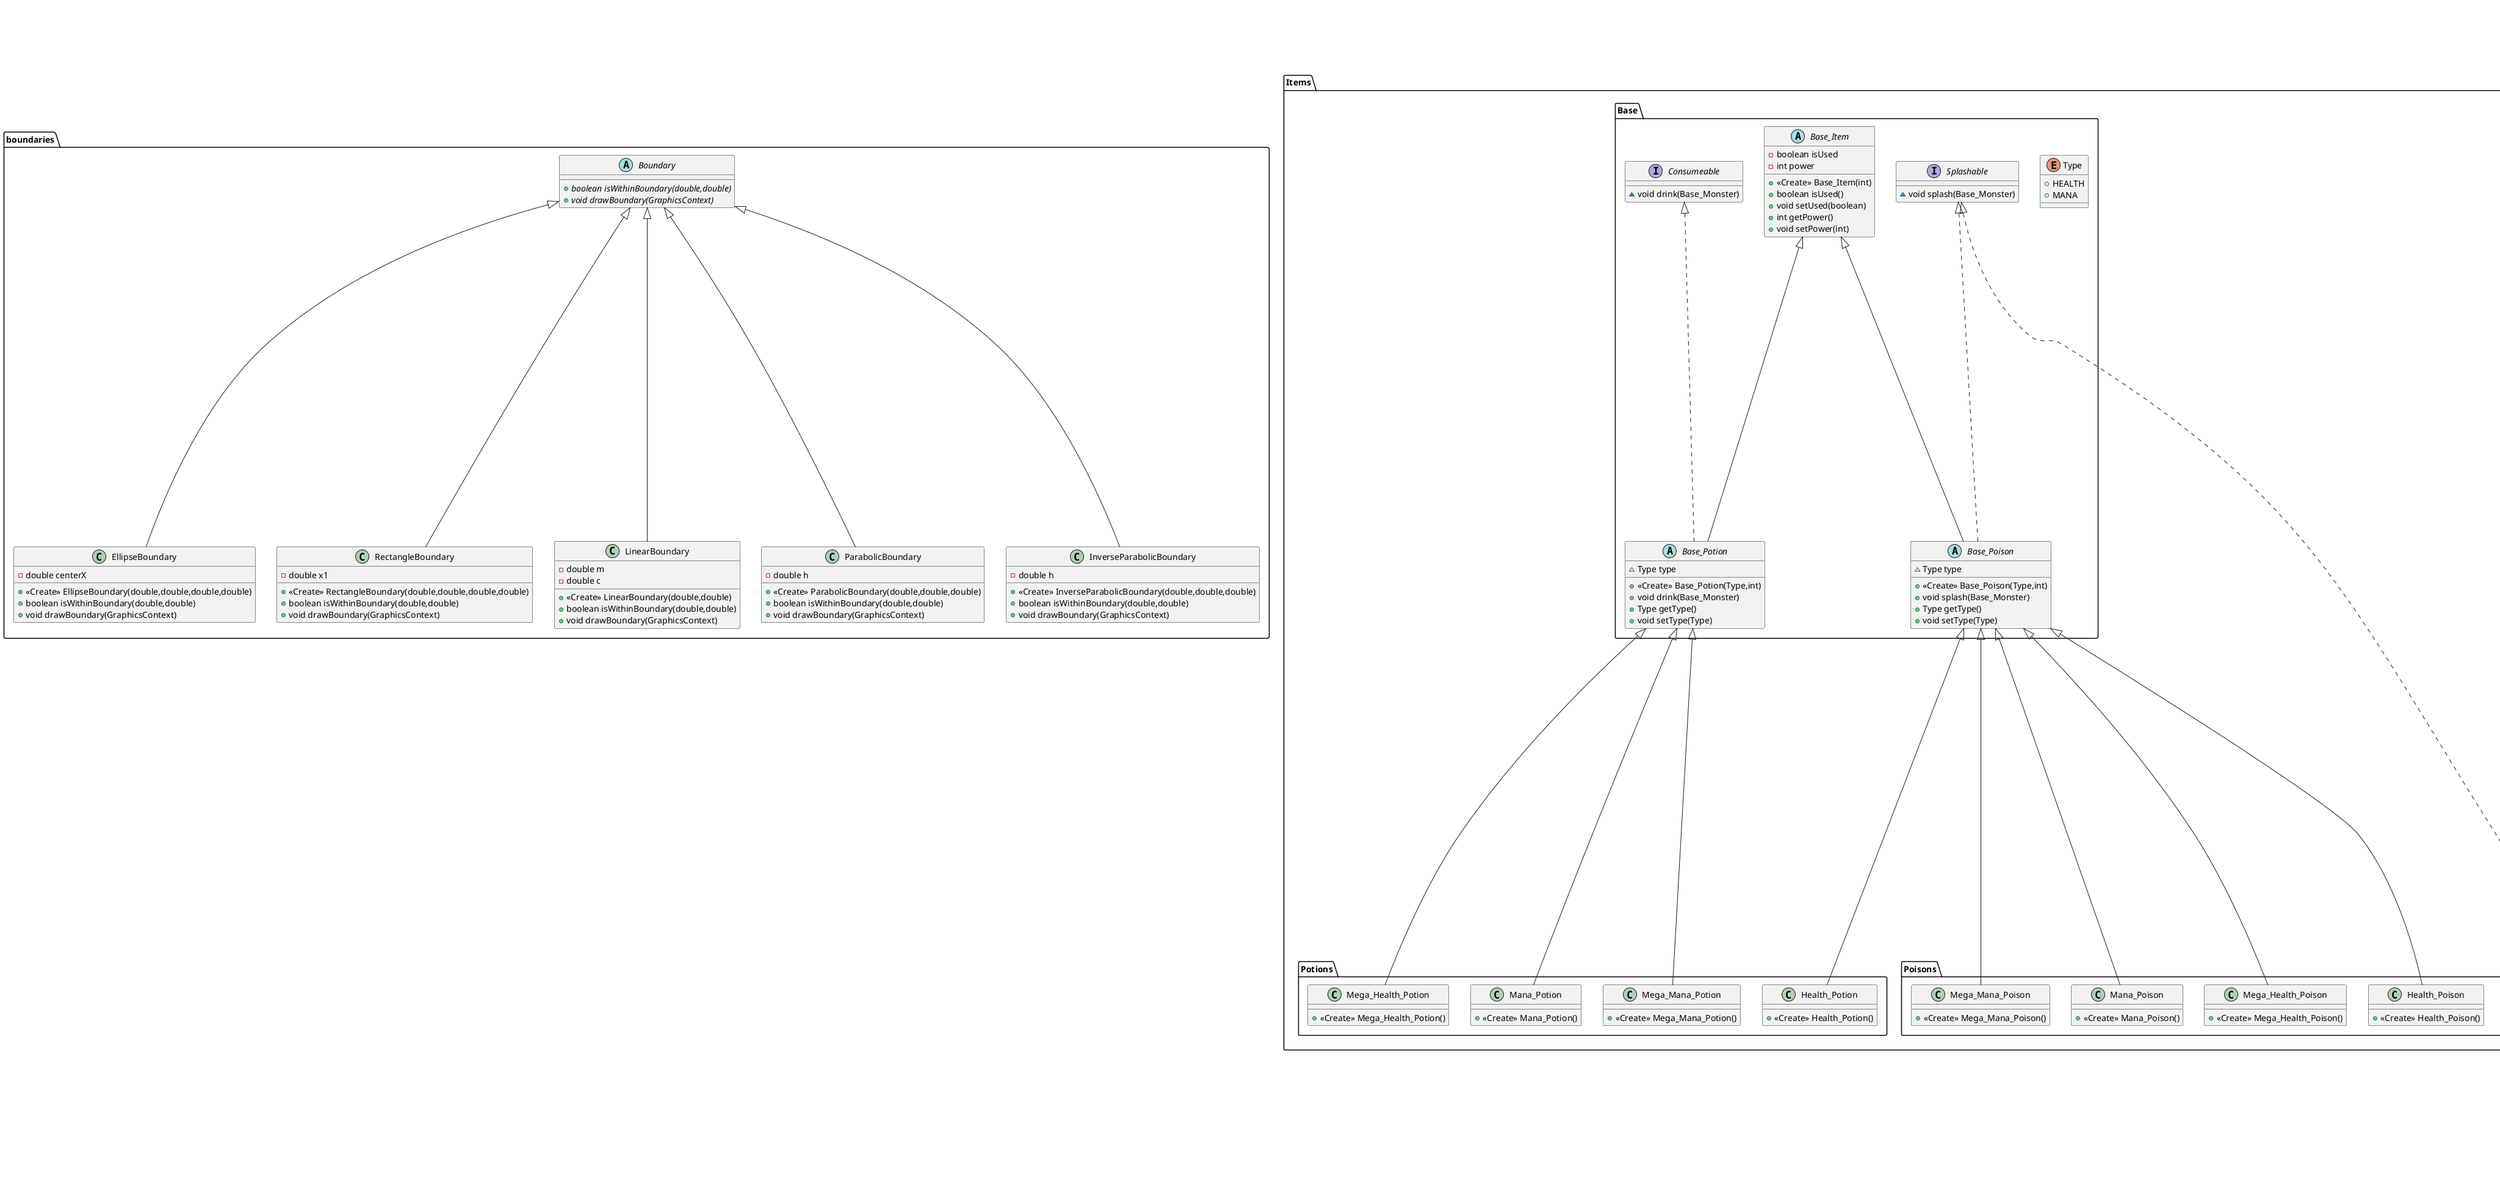 @startuml
class boundaries.RectangleBoundary {
- double x1
+ <<Create>> RectangleBoundary(double,double,double,double)
+ boolean isWithinBoundary(double,double)
+ void drawBoundary(GraphicsContext)
}


class Items.Poisons.Mega_Health_Poison {
+ <<Create>> Mega_Health_Poison()
}

class entities.Player.Rocket {
- Image rocket
- Image purple_rocket
- Image red_rocket
+ <<Create>> Rocket(double,double,String)
+ void reset()
+ void setRocket(String)
}


class gui.battle.InventoryPane {
}
class gui.MapTransitionPane {
- ArrayList<Text> dots
- int dotSize
- Text loading
+ <<Create>> MapTransitionPane()
+ void initializeDot()
+ void updateDots()
+ void setDotAnimation()
}


enum Items.Base.Type {
+  HEALTH
+  MANA
}

class entities.Player.My_Monster {
- ArrayList<Base_Monster> myMonster
- int MAX_MONSTER
+ <<Create>> My_Monster()
+ void addMonster(Base_Monster)
+ void deleteDeadMonster()
+ ArrayList<Base_Monster> getMyMonster()
}


class entities.Monster.Fai {
- Image Idle
- Image special
+ <<Create>> Fai(int,int,boolean)
+ void attack(Base_Monster)
+ void unique_ability(Base_Monster)
}


enum entities.Monster.Abilities.Elements {
+  MACHINE
+  ALIEN
+  EARTHLINGS
}

class gui.battle.BattlePane {
}
class gui.RocketPane {
- int BTN_WIDTH
- int BTN_HEIGHT
- Button confirmBtn
- Button cancelBtn
- Text Title
- Image BgImage
+ <<Create>> RocketPane()
+ void init()
+ void createTitle()
+ void initializeButtons()
+ void confirmLaunch()
+ void cancelLaunch()
}


interface Items.Base.Splashable {
~ void splash(Base_Monster)
}

class map.MapPlanet3 {
- Image component
+ <<Create>> MapPlanet3()
+ boolean checkBoundary(double,double)
+ void drawBoundary(GraphicsContext)
+ void draw(GraphicsContext)
}


class main.Main {
- Stage primaryStage
- {static} Main instance
+ void start(Stage)
+ void changeScene(Pane,Boolean)
+ {static} void changeSceneStatic(Pane,Boolean)
+ void addPaneToStackPane(StackPane,Pane)
+ {static} void main(String[])
+ Main getInstance()
}


class inputs.MouseInputs {
+ void handle(MouseEvent)
}

class Items.Potions.Mega_Mana_Potion {
+ <<Create>> Mega_Mana_Potion()
}

class Items.Poisons.Mana_Poison {
+ <<Create>> Mana_Poison()
}

class entities.Player.Player {
- {static} String name
- {static} My_Monster my_monster
- {static} Inventory inventory
- {static} int ACTION_POINT
- {static} int Used_Point
- {static} Player player
- {static} int width
- {static} int height
- {static} Image imgRight
- {static} Image imgLeft
- {static} double newX
- {static} Rectangle playerRect
+ <<Create>> Player(String,double,double,double,double)
+ void update()
+ void movePlayer()
+ void draw(GraphicsContext)
+ void createEntitiesBound()
+ {static} String getName()
+ {static} ArrayList<Base_Monster> getMy_monster()
+ {static} Inventory getInventory()
+ {static} int getACTION_POINT()
+ {static} int getUsed_Point()
+ {static} void setUsed_Point(int)
+ {static} Player getPlayer()
}


interface entities.Monster.Abilities.Unique_Ability {
~ void unique_ability(Base_Monster)
}

abstract class Items.Base.Base_Potion {
~ Type type
+ <<Create>> Base_Potion(Type,int)
+ void drink(Base_Monster)
+ Type getType()
+ void setType(Type)
}


abstract class map.GameMap {
# Boundary boundary
# Sprite boss
# Rocket rocket
# double initialX
# Boolean isCleared
+ {abstract}boolean checkBoundary(double,double)
+ Boundary getBoundary()
+ {abstract}void drawBoundary(GraphicsContext)
+ void draw(GraphicsContext)
+ void setBoss(Sprite)
+ Sprite getBoss()
+ Rocket getRocket()
+ void setPlayerPosition(double,double)
+ void resetPlayerPosition()
+ void setInitialPosition(double,double)
+ Boolean isCleared()
+ void setIsCleared(Boolean)
}


abstract class Items.Base.Base_Poison {
~ Type type
+ <<Create>> Base_Poison(Type,int)
+ void splash(Base_Monster)
+ Type getType()
+ void setType(Type)
}


class boundaries.LinearBoundary {
- double m
- double c
+ <<Create>> LinearBoundary(double,double)
+ boolean isWithinBoundary(double,double)
+ void drawBoundary(GraphicsContext)
}


class Items.Potions.Mana_Potion {
+ <<Create>> Mana_Potion()
}

class Items.Poisons.Mega_Mana_Poison {
+ <<Create>> Mega_Mana_Poison()
}

abstract class boundaries.Boundary {
+ {abstract}boolean isWithinBoundary(double,double)
+ {abstract}void drawBoundary(GraphicsContext)
}

class map.MapPlanet2 {
- Image tree
- Image tree_Rock
- Boundary boundary2
+ <<Create>> MapPlanet2()
+ boolean checkBoundary(double,double)
+ void drawBoundary(GraphicsContext)
+ void draw(GraphicsContext)
}


class Items.Potions.Mega_Health_Potion {
+ <<Create>> Mega_Health_Potion()
}

abstract class Items.Base.Base_Item {
- boolean isUsed
- int power
+ <<Create>> Base_Item(int)
+ boolean isUsed()
+ void setUsed(boolean)
+ int getPower()
+ void setPower(int)
}


class entities.Player.Inventory {
- ArrayList<Base_Item> Items
- int MAX_ITEMS
+ <<Create>> Inventory()
+ void addItem(Base_Item)
+ void deleteUsedItem()
}


class inputs.KeyboardInputs {
+ boolean up
+ void handle(KeyEvent)
}


class boundaries.ParabolicBoundary {
- double h
+ <<Create>> ParabolicBoundary(double,double,double)
+ boolean isWithinBoundary(double,double)
+ void drawBoundary(GraphicsContext)
}


class map.MapBlackHole {
+ <<Create>> MapBlackHole()
+ boolean checkBoundary(double,double)
+ void drawBoundary(GraphicsContext)
}

class gui.MapPane {
- {static} MapPane instance
- Thread gameLoop
- boolean running
+ {static} KeyboardInputs keyHandler
- Boolean Battle
- Canvas canvas
- GraphicsContext gc
- Player player
- {static} GameMap gameMap
+ <<Create>> MapPane()
- void update()
- void draw()
+ void handleCollideWithRocket()
+ void handleCollideWithBoss()
- void init()
+ {static} void generateGameMap()
+ void createGameLoop()
+ Boolean getBattle()
+ void setBattle(Boolean)
+ Canvas getCanvas()
+ void setCanvas(Canvas)
+ GraphicsContext getGc()
+ void setGc(GraphicsContext)
+ void setPlayer(Player)
+ {static} GameMap getGameMap()
+ {static} MapPane getInstance()
+ void setGameLoopState(boolean)
}


interface Items.Base.Consumeable {
~ void drink(Base_Monster)
}

class entities.Sprite {
- double x
- double y
- double width
- double height
- double speed
- Image image
- Image[] frames
- ImageView imageView
- AnimationTimer timer
+ <<Create>> Sprite(double,double,double,double,double,Image)
+ void move(double,double)
+ boolean isColliding(Sprite)
+ double getSpeed()
+ double getX()
+ void setX(double)
+ double getY()
+ void setY(double)
+ double getWidth()
+ void setWidth(double)
+ double getHeight()
+ void setHeight(double)
+ void setSpeed(double)
+ void setImage(Image)
+ Image getImage()
}


class Items.Potions.Health_Potion {
+ <<Create>> Health_Potion()
}

class entities.Monster.Faith {
- Image Idle
- Image special
+ <<Create>> Faith(int,int)
+ void attack(Base_Monster)
+ void guard(Base_Monster)
+ void unique_ability(Base_Monster)
}


class map.MapEarth {
+ <<Create>> MapEarth()
+ boolean checkBoundary(double,double)
+ void drawBoundary(GraphicsContext)
}

abstract class entities.Monster.Base_Monster {
- String name
- Elements element
- int maxHp
- int hp
- int maxMana
- int mana
- int baseDmg
- int dmg
- int baseDef
- int def
- int manaReg
- boolean owned
+ <<Create>> Base_Monster(String,Elements,int,int,int,int,int,boolean,double,double,double,double,double,Image)
+ void statBuff(Base_Monster)
+ boolean isDead()
+ int getMaxHp()
+ void setMaxHp(int)
+ int getHp()
+ void setHp(int)
+ int getMaxMana()
+ void setMaxMana(int)
+ int getMana()
+ void setMana(int)
+ int getDmg()
+ void setDmg(int)
+ int getDef()
+ void setDef(int)
+ int getBaseDmg()
+ void setBaseDmg(int)
+ int getBaseDef()
+ void setBaseDef(int)
+ int getManaReg()
+ void setManaReg(int)
+ boolean isOwned()
}


interface entities.Monster.Abilities.Guardable {
~ void guard(Base_Monster)
}

class boundaries.InverseParabolicBoundary {
- double h
+ <<Create>> InverseParabolicBoundary(double,double,double)
+ boolean isWithinBoundary(double,double)
+ void drawBoundary(GraphicsContext)
}


class boundaries.EllipseBoundary {
- double centerX
+ <<Create>> EllipseBoundary(double,double,double,double)
+ boolean isWithinBoundary(double,double)
+ void drawBoundary(GraphicsContext)
}


class entities.Monster.TU_Force {
- Image Idle_battle
- Image Idle_right
- Image special
+ <<Create>> TU_Force(int,int,boolean)
+ void attack(Base_Monster)
+ void unique_ability(Base_Monster)
}


class Items.Poisons.Stunt_Gadget {
+ void splash(Base_Monster)
}

class entities.Monster.Chatrin {
- Image img
- Image special
+ <<Create>> Chatrin(int,int)
+ void attack(Base_Monster)
+ void guard(Base_Monster)
+ void unique_ability(Base_Monster)
}


interface entities.Monster.Abilities.Attackable {
~ void attack(Base_Monster)
}

class gui.battle.BattleFieldPane {
}
class gui.StartPane {
- int BTN_WIDTH
- int BTN_HEIGHT
+ <<Create>> StartPane()
+ void initializeTitle()
+ void initilizeStartBtn()
+ void initilizeExitBtn()
}


class map.MapPlanet1 {
- Boundary boundary2
+ <<Create>> MapPlanet1()
+ boolean checkBoundary(double,double)
+ void drawBoundary(GraphicsContext)
}


class Items.Poisons.Health_Poison {
+ <<Create>> Health_Poison()
}

class gui.MapSelectPane {
+ {static} String mapName
+ <<Create>> MapSelectPane()
+ void initializePlanet()
- ImageView createPlanetView(String,int,int,VPos,String)
- ImageView createPlanetView(String,int,int,VPos,HPos,String)
- void addPlanetClickHandler(ImageView,String)
}


class entities.Monster.Fei {
- Image Idle
- Image special
+ <<Create>> Fei(int,int,boolean)
+ void unique_ability(Base_Monster)
}


class gui.battle.MonsterPane {
}


boundaries.Boundary <|-- boundaries.RectangleBoundary
Items.Base.Base_Poison <|-- Items.Poisons.Mega_Health_Poison
entities.Sprite <|-- entities.Player.Rocket
javafx.scene.layout.GridPane <|-- gui.battle.InventoryPane
gui.Pane <|-- gui.MapTransitionPane
entities.Monster.Abilities.Attackable <|.. entities.Monster.Fai
entities.Monster.Abilities.Unique_Ability <|.. entities.Monster.Fai
entities.Monster.Base_Monster <|-- entities.Monster.Fai
javafx.scene.layout.GridPane <|-- gui.battle.BattlePane
gui.GridPane <|-- gui.RocketPane
map.GameMap <|-- map.MapPlanet3
javafx.application.Application <|-- main.Main
javafx.event.EventHandler <|.. inputs.MouseInputs
Items.Base.Base_Potion <|-- Items.Potions.Mega_Mana_Potion
Items.Base.Base_Poison <|-- Items.Poisons.Mana_Poison
entities.Sprite <|-- entities.Player.Player
Items.Base.Consumeable <|.. Items.Base.Base_Potion
Items.Base.Base_Item <|-- Items.Base.Base_Potion
Items.Base.Splashable <|.. Items.Base.Base_Poison
Items.Base.Base_Item <|-- Items.Base.Base_Poison
boundaries.Boundary <|-- boundaries.LinearBoundary
Items.Base.Base_Potion <|-- Items.Potions.Mana_Potion
Items.Base.Base_Poison <|-- Items.Poisons.Mega_Mana_Poison
map.GameMap <|-- map.MapPlanet2
Items.Base.Base_Potion <|-- Items.Potions.Mega_Health_Potion
javafx.event.EventHandler <|.. inputs.KeyboardInputs
boundaries.Boundary <|-- boundaries.ParabolicBoundary
map.GameMap <|-- map.MapBlackHole
gui.StackPane <|-- gui.MapPane
Items.Base.Base_Poison <|-- Items.Potions.Health_Potion
entities.Monster.Abilities.Attackable <|.. entities.Monster.Faith
entities.Monster.Abilities.Guardable <|.. entities.Monster.Faith
entities.Monster.Abilities.Unique_Ability <|.. entities.Monster.Faith
entities.Monster.Base_Monster <|-- entities.Monster.Faith
map.GameMap <|-- map.MapEarth
entities.Sprite <|-- entities.Monster.Base_Monster
boundaries.Boundary <|-- boundaries.InverseParabolicBoundary
boundaries.Boundary <|-- boundaries.EllipseBoundary
entities.Monster.Abilities.Attackable <|.. entities.Monster.TU_Force
entities.Monster.Abilities.Unique_Ability <|.. entities.Monster.TU_Force
entities.Monster.Base_Monster <|-- entities.Monster.TU_Force
Items.Base.Splashable <|.. Items.Poisons.Stunt_Gadget
entities.Monster.Abilities.Attackable <|.. entities.Monster.Chatrin
entities.Monster.Abilities.Guardable <|.. entities.Monster.Chatrin
entities.Monster.Abilities.Unique_Ability <|.. entities.Monster.Chatrin
entities.Monster.Base_Monster <|-- entities.Monster.Chatrin
javafx.scene.layout.Pane <|-- gui.battle.BattleFieldPane
gui.BorderPane <|-- gui.StartPane
map.GameMap <|-- map.MapPlanet1
Items.Base.Base_Poison <|-- Items.Poisons.Health_Poison
gui.GridPane <|-- gui.MapSelectPane
entities.Monster.Abilities.Unique_Ability <|.. entities.Monster.Fei
entities.Monster.Base_Monster <|-- entities.Monster.Fei
javafx.scene.layout.GridPane <|-- gui.battle.MonsterPane
@enduml